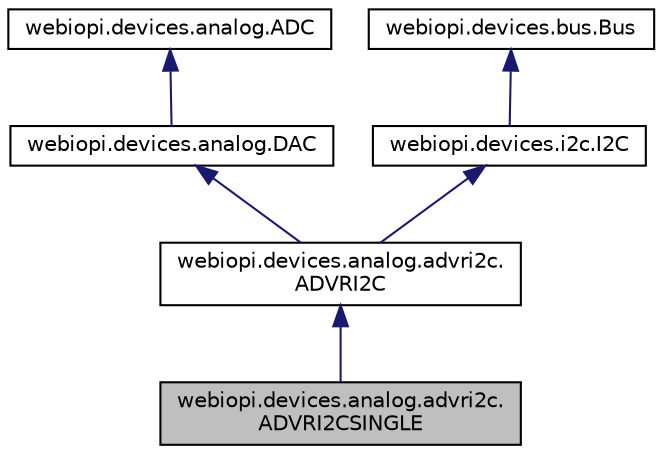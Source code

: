 digraph "webiopi.devices.analog.advri2c.ADVRI2CSINGLE"
{
  edge [fontname="Helvetica",fontsize="10",labelfontname="Helvetica",labelfontsize="10"];
  node [fontname="Helvetica",fontsize="10",shape=record];
  Node1 [label="webiopi.devices.analog.advri2c.\lADVRI2CSINGLE",height=0.2,width=0.4,color="black", fillcolor="grey75", style="filled", fontcolor="black"];
  Node2 -> Node1 [dir="back",color="midnightblue",fontsize="10",style="solid",fontname="Helvetica"];
  Node2 [label="webiopi.devices.analog.advri2c.\lADVRI2C",height=0.2,width=0.4,color="black", fillcolor="white", style="filled",URL="$classwebiopi_1_1devices_1_1analog_1_1advri2c_1_1ADVRI2C.html"];
  Node3 -> Node2 [dir="back",color="midnightblue",fontsize="10",style="solid",fontname="Helvetica"];
  Node3 [label="webiopi.devices.analog.DAC",height=0.2,width=0.4,color="black", fillcolor="white", style="filled",URL="$classwebiopi_1_1devices_1_1analog_1_1DAC.html"];
  Node4 -> Node3 [dir="back",color="midnightblue",fontsize="10",style="solid",fontname="Helvetica"];
  Node4 [label="webiopi.devices.analog.ADC",height=0.2,width=0.4,color="black", fillcolor="white", style="filled",URL="$classwebiopi_1_1devices_1_1analog_1_1ADC.html"];
  Node5 -> Node2 [dir="back",color="midnightblue",fontsize="10",style="solid",fontname="Helvetica"];
  Node5 [label="webiopi.devices.i2c.I2C",height=0.2,width=0.4,color="black", fillcolor="white", style="filled",URL="$classwebiopi_1_1devices_1_1i2c_1_1I2C.html"];
  Node6 -> Node5 [dir="back",color="midnightblue",fontsize="10",style="solid",fontname="Helvetica"];
  Node6 [label="webiopi.devices.bus.Bus",height=0.2,width=0.4,color="black", fillcolor="white", style="filled",URL="$classwebiopi_1_1devices_1_1bus_1_1Bus.html"];
}
